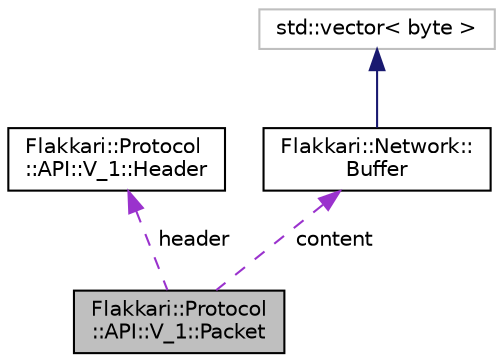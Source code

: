 digraph "Flakkari::Protocol::API::V_1::Packet"
{
 // LATEX_PDF_SIZE
  edge [fontname="Helvetica",fontsize="10",labelfontname="Helvetica",labelfontsize="10"];
  node [fontname="Helvetica",fontsize="10",shape=record];
  Node1 [label="Flakkari::Protocol\l::API::V_1::Packet",height=0.2,width=0.4,color="black", fillcolor="grey75", style="filled", fontcolor="black",tooltip="Flakkari Packet v1 (new packet)"];
  Node2 -> Node1 [dir="back",color="darkorchid3",fontsize="10",style="dashed",label=" header" ,fontname="Helvetica"];
  Node2 [label="Flakkari::Protocol\l::API::V_1::Header",height=0.2,width=0.4,color="black", fillcolor="white", style="filled",URL="$da/dd3/structFlakkari_1_1Protocol_1_1API_1_1V__1_1_1Header.html",tooltip=" "];
  Node3 -> Node1 [dir="back",color="darkorchid3",fontsize="10",style="dashed",label=" content" ,fontname="Helvetica"];
  Node3 [label="Flakkari::Network::\lBuffer",height=0.2,width=0.4,color="black", fillcolor="white", style="filled",URL="$d4/df8/classFlakkari_1_1Network_1_1Buffer.html",tooltip=" "];
  Node4 -> Node3 [dir="back",color="midnightblue",fontsize="10",style="solid",fontname="Helvetica"];
  Node4 [label="std::vector\< byte \>",height=0.2,width=0.4,color="grey75", fillcolor="white", style="filled",tooltip=" "];
}

